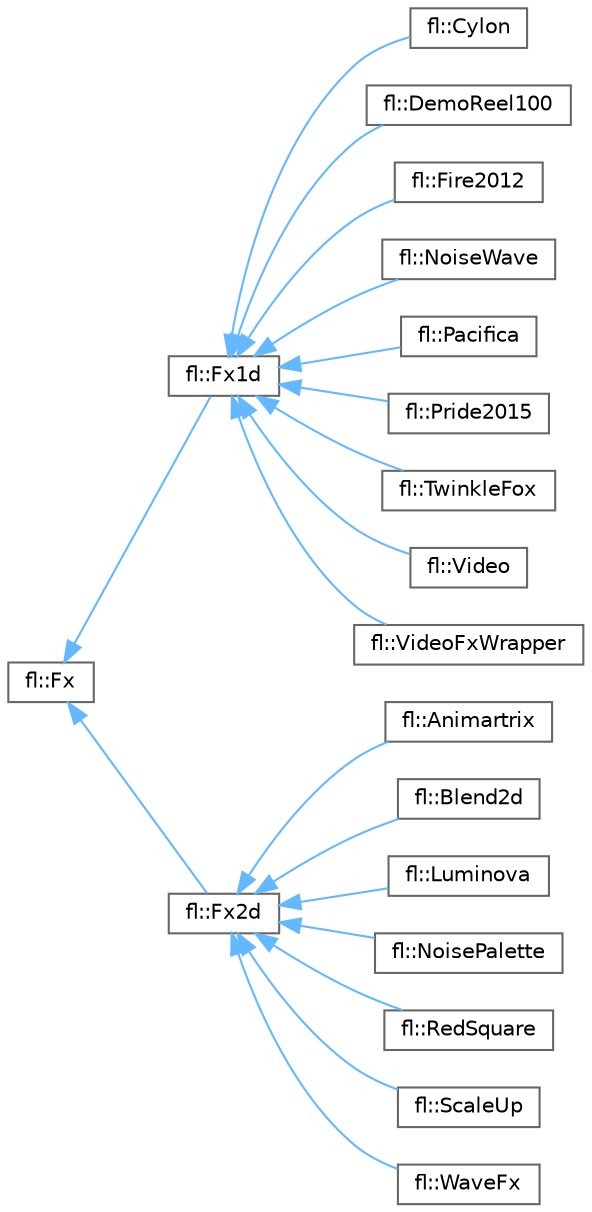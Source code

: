 digraph "Graphical Class Hierarchy"
{
 // INTERACTIVE_SVG=YES
 // LATEX_PDF_SIZE
  bgcolor="transparent";
  edge [fontname=Helvetica,fontsize=10,labelfontname=Helvetica,labelfontsize=10];
  node [fontname=Helvetica,fontsize=10,shape=box,height=0.2,width=0.4];
  rankdir="LR";
  Node0 [id="Node000000",label="fl::Fx",height=0.2,width=0.4,color="grey40", fillcolor="white", style="filled",URL="$da/d5d/classfl_1_1_fx.html",tooltip=" "];
  Node0 -> Node1 [id="edge153_Node000000_Node000001",dir="back",color="steelblue1",style="solid",tooltip=" "];
  Node1 [id="Node000001",label="fl::Fx1d",height=0.2,width=0.4,color="grey40", fillcolor="white", style="filled",URL="$d4/d1c/classfl_1_1_fx1d.html",tooltip=" "];
  Node1 -> Node2 [id="edge154_Node000001_Node000002",dir="back",color="steelblue1",style="solid",tooltip=" "];
  Node2 [id="Node000002",label="fl::Cylon",height=0.2,width=0.4,color="grey40", fillcolor="white", style="filled",URL="$dc/dd6/classfl_1_1_cylon.html",tooltip="An animation that moves a single LED back and forth (Larson Scanner effect)"];
  Node1 -> Node3 [id="edge155_Node000001_Node000003",dir="back",color="steelblue1",style="solid",tooltip=" "];
  Node3 [id="Node000003",label="fl::DemoReel100",height=0.2,width=0.4,color="grey40", fillcolor="white", style="filled",URL="$d1/d60/classfl_1_1_demo_reel100.html",tooltip=" "];
  Node1 -> Node4 [id="edge156_Node000001_Node000004",dir="back",color="steelblue1",style="solid",tooltip=" "];
  Node4 [id="Node000004",label="fl::Fire2012",height=0.2,width=0.4,color="grey40", fillcolor="white", style="filled",URL="$d5/d9b/classfl_1_1_fire2012.html",tooltip=" "];
  Node1 -> Node5 [id="edge157_Node000001_Node000005",dir="back",color="steelblue1",style="solid",tooltip=" "];
  Node5 [id="Node000005",label="fl::NoiseWave",height=0.2,width=0.4,color="grey40", fillcolor="white", style="filled",URL="$d5/d3c/classfl_1_1_noise_wave.html",tooltip=" "];
  Node1 -> Node6 [id="edge158_Node000001_Node000006",dir="back",color="steelblue1",style="solid",tooltip=" "];
  Node6 [id="Node000006",label="fl::Pacifica",height=0.2,width=0.4,color="grey40", fillcolor="white", style="filled",URL="$d2/db2/classfl_1_1_pacifica.html",tooltip=" "];
  Node1 -> Node7 [id="edge159_Node000001_Node000007",dir="back",color="steelblue1",style="solid",tooltip=" "];
  Node7 [id="Node000007",label="fl::Pride2015",height=0.2,width=0.4,color="grey40", fillcolor="white", style="filled",URL="$df/d11/classfl_1_1_pride2015.html",tooltip=" "];
  Node1 -> Node8 [id="edge160_Node000001_Node000008",dir="back",color="steelblue1",style="solid",tooltip=" "];
  Node8 [id="Node000008",label="fl::TwinkleFox",height=0.2,width=0.4,color="grey40", fillcolor="white", style="filled",URL="$de/db5/classfl_1_1_twinkle_fox.html",tooltip=" "];
  Node1 -> Node9 [id="edge161_Node000001_Node000009",dir="back",color="steelblue1",style="solid",tooltip=" "];
  Node9 [id="Node000009",label="fl::Video",height=0.2,width=0.4,color="grey40", fillcolor="white", style="filled",URL="$d0/d4b/classfl_1_1_video.html",tooltip=" "];
  Node1 -> Node10 [id="edge162_Node000001_Node000010",dir="back",color="steelblue1",style="solid",tooltip=" "];
  Node10 [id="Node000010",label="fl::VideoFxWrapper",height=0.2,width=0.4,color="grey40", fillcolor="white", style="filled",URL="$d4/dd2/classfl_1_1_video_fx_wrapper.html",tooltip=" "];
  Node0 -> Node11 [id="edge163_Node000000_Node000011",dir="back",color="steelblue1",style="solid",tooltip=" "];
  Node11 [id="Node000011",label="fl::Fx2d",height=0.2,width=0.4,color="grey40", fillcolor="white", style="filled",URL="$d7/d3e/classfl_1_1_fx2d.html",tooltip=" "];
  Node11 -> Node12 [id="edge164_Node000011_Node000012",dir="back",color="steelblue1",style="solid",tooltip=" "];
  Node12 [id="Node000012",label="fl::Animartrix",height=0.2,width=0.4,color="grey40", fillcolor="white", style="filled",URL="$d8/df5/classfl_1_1_animartrix.html",tooltip=" "];
  Node11 -> Node13 [id="edge165_Node000011_Node000013",dir="back",color="steelblue1",style="solid",tooltip=" "];
  Node13 [id="Node000013",label="fl::Blend2d",height=0.2,width=0.4,color="grey40", fillcolor="white", style="filled",URL="$dc/d2b/classfl_1_1_blend2d.html",tooltip=" "];
  Node11 -> Node14 [id="edge166_Node000011_Node000014",dir="back",color="steelblue1",style="solid",tooltip=" "];
  Node14 [id="Node000014",label="fl::Luminova",height=0.2,width=0.4,color="grey40", fillcolor="white", style="filled",URL="$d4/df2/classfl_1_1_luminova.html",tooltip=" "];
  Node11 -> Node15 [id="edge167_Node000011_Node000015",dir="back",color="steelblue1",style="solid",tooltip=" "];
  Node15 [id="Node000015",label="fl::NoisePalette",height=0.2,width=0.4,color="grey40", fillcolor="white", style="filled",URL="$d9/d41/classfl_1_1_noise_palette.html",tooltip=" "];
  Node11 -> Node16 [id="edge168_Node000011_Node000016",dir="back",color="steelblue1",style="solid",tooltip=" "];
  Node16 [id="Node000016",label="fl::RedSquare",height=0.2,width=0.4,color="grey40", fillcolor="white", style="filled",URL="$d0/d3e/classfl_1_1_red_square.html",tooltip=" "];
  Node11 -> Node17 [id="edge169_Node000011_Node000017",dir="back",color="steelblue1",style="solid",tooltip=" "];
  Node17 [id="Node000017",label="fl::ScaleUp",height=0.2,width=0.4,color="grey40", fillcolor="white", style="filled",URL="$d5/d79/classfl_1_1_scale_up.html",tooltip=" "];
  Node11 -> Node18 [id="edge170_Node000011_Node000018",dir="back",color="steelblue1",style="solid",tooltip=" "];
  Node18 [id="Node000018",label="fl::WaveFx",height=0.2,width=0.4,color="grey40", fillcolor="white", style="filled",URL="$d6/d5f/classfl_1_1_wave_fx.html",tooltip=" "];
}
